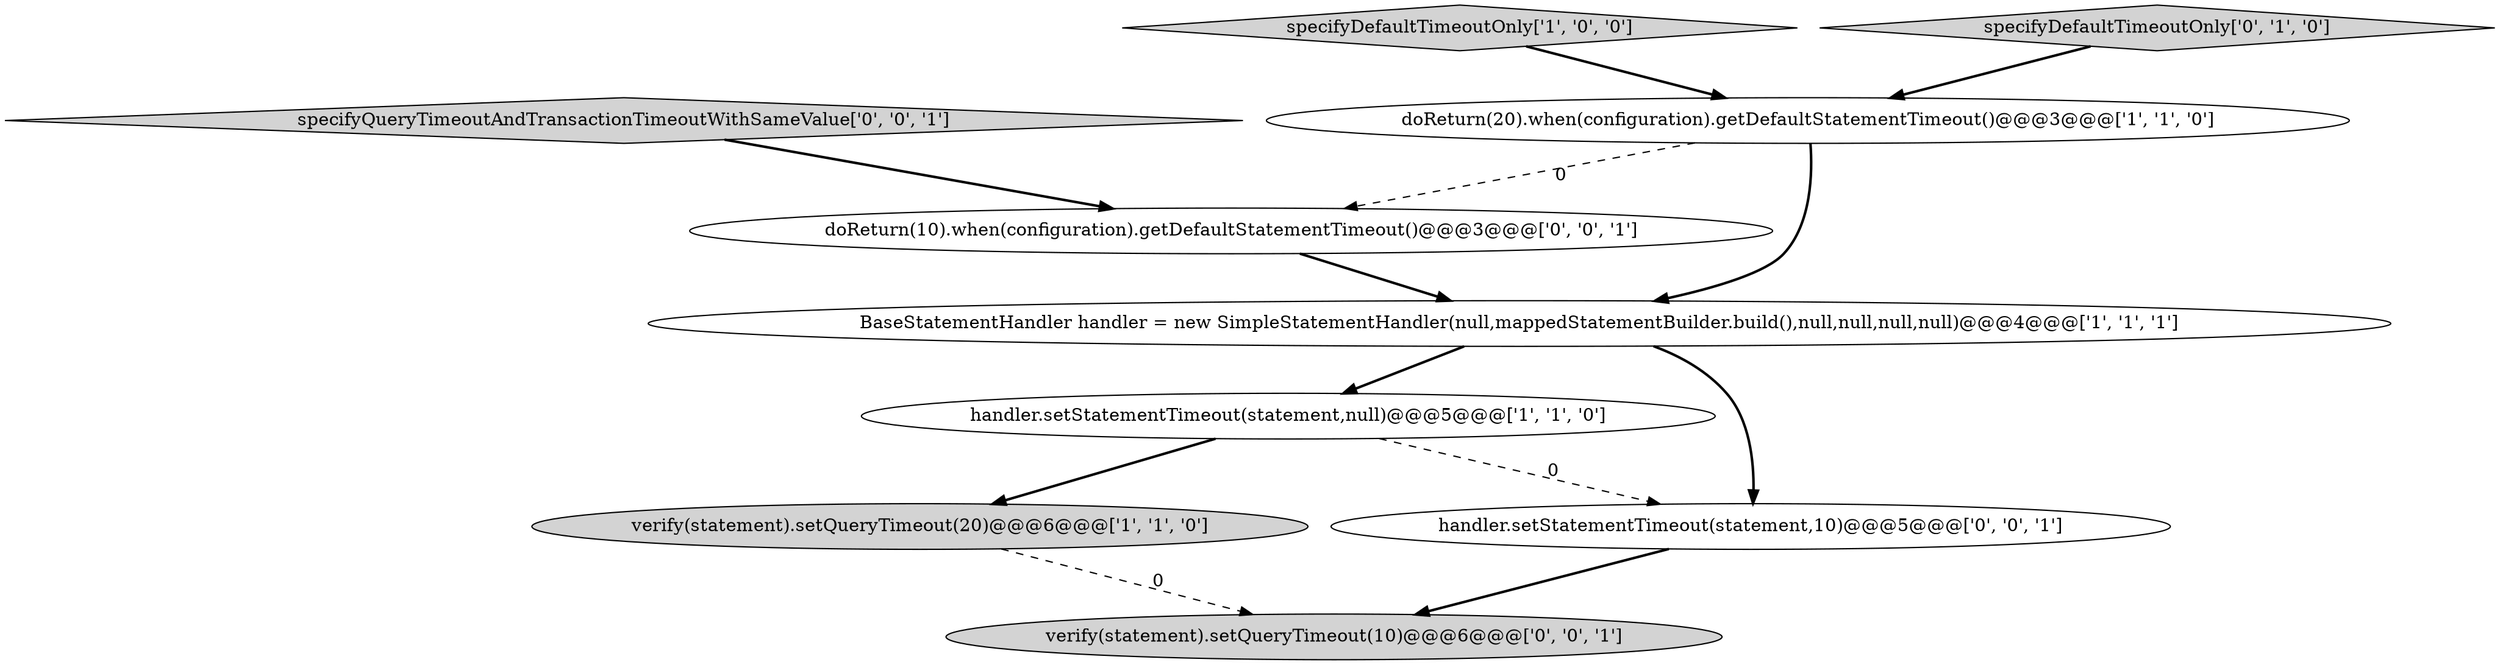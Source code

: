 digraph {
7 [style = filled, label = "specifyQueryTimeoutAndTransactionTimeoutWithSameValue['0', '0', '1']", fillcolor = lightgray, shape = diamond image = "AAA0AAABBB3BBB"];
9 [style = filled, label = "verify(statement).setQueryTimeout(10)@@@6@@@['0', '0', '1']", fillcolor = lightgray, shape = ellipse image = "AAA0AAABBB3BBB"];
2 [style = filled, label = "specifyDefaultTimeoutOnly['1', '0', '0']", fillcolor = lightgray, shape = diamond image = "AAA0AAABBB1BBB"];
1 [style = filled, label = "verify(statement).setQueryTimeout(20)@@@6@@@['1', '1', '0']", fillcolor = lightgray, shape = ellipse image = "AAA0AAABBB1BBB"];
5 [style = filled, label = "specifyDefaultTimeoutOnly['0', '1', '0']", fillcolor = lightgray, shape = diamond image = "AAA0AAABBB2BBB"];
6 [style = filled, label = "doReturn(10).when(configuration).getDefaultStatementTimeout()@@@3@@@['0', '0', '1']", fillcolor = white, shape = ellipse image = "AAA0AAABBB3BBB"];
3 [style = filled, label = "doReturn(20).when(configuration).getDefaultStatementTimeout()@@@3@@@['1', '1', '0']", fillcolor = white, shape = ellipse image = "AAA0AAABBB1BBB"];
4 [style = filled, label = "BaseStatementHandler handler = new SimpleStatementHandler(null,mappedStatementBuilder.build(),null,null,null,null)@@@4@@@['1', '1', '1']", fillcolor = white, shape = ellipse image = "AAA0AAABBB1BBB"];
0 [style = filled, label = "handler.setStatementTimeout(statement,null)@@@5@@@['1', '1', '0']", fillcolor = white, shape = ellipse image = "AAA0AAABBB1BBB"];
8 [style = filled, label = "handler.setStatementTimeout(statement,10)@@@5@@@['0', '0', '1']", fillcolor = white, shape = ellipse image = "AAA0AAABBB3BBB"];
5->3 [style = bold, label=""];
4->8 [style = bold, label=""];
6->4 [style = bold, label=""];
0->8 [style = dashed, label="0"];
1->9 [style = dashed, label="0"];
3->6 [style = dashed, label="0"];
7->6 [style = bold, label=""];
3->4 [style = bold, label=""];
0->1 [style = bold, label=""];
2->3 [style = bold, label=""];
4->0 [style = bold, label=""];
8->9 [style = bold, label=""];
}
